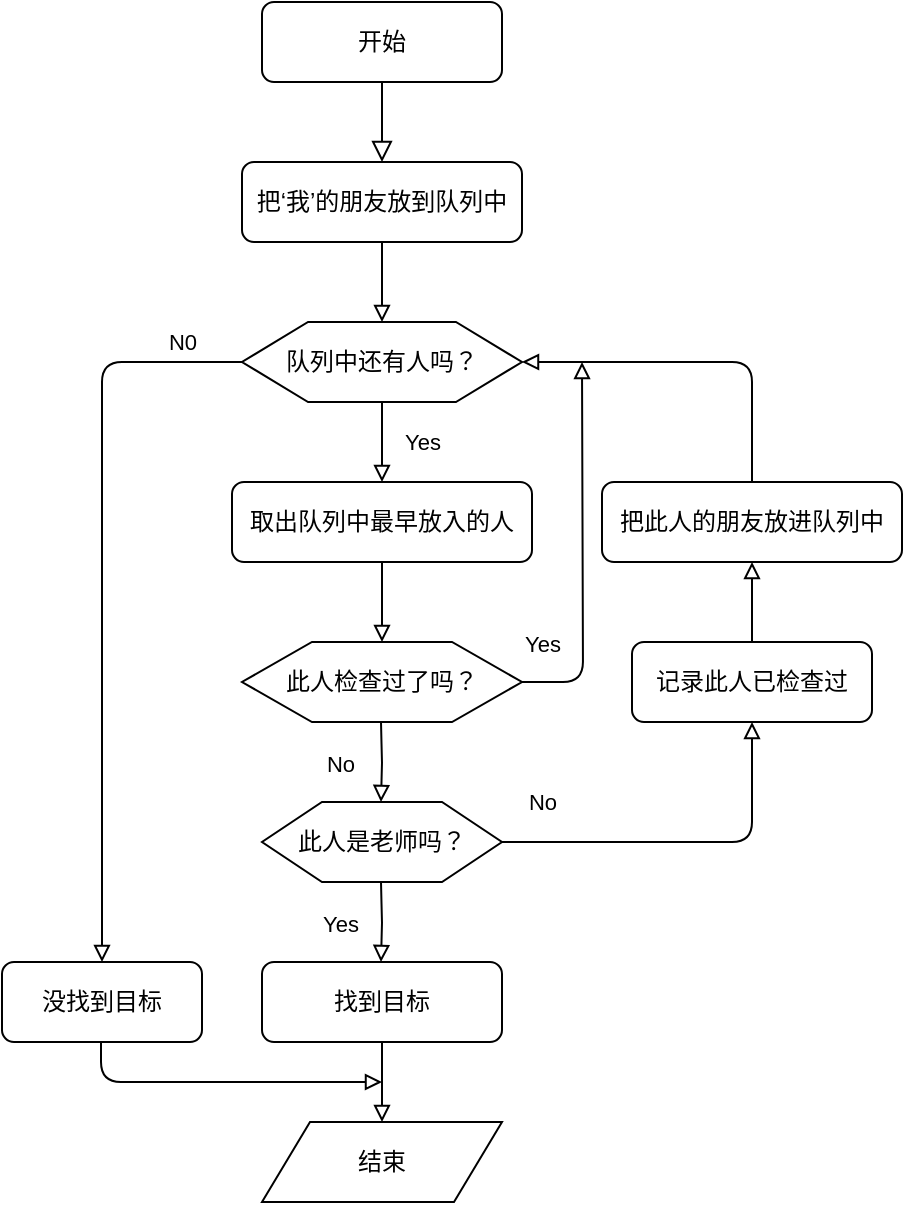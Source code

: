 <mxfile version="12.7.0" type="github"><diagram id="C5RBs43oDa-KdzZeNtuy" name="Page-1"><mxGraphModel dx="1422" dy="882" grid="1" gridSize="10" guides="1" tooltips="1" connect="1" arrows="1" fold="1" page="1" pageScale="1" pageWidth="827" pageHeight="1169" math="0" shadow="0"><root><mxCell id="WIyWlLk6GJQsqaUBKTNV-0"/><mxCell id="WIyWlLk6GJQsqaUBKTNV-1" parent="WIyWlLk6GJQsqaUBKTNV-0"/><mxCell id="WIyWlLk6GJQsqaUBKTNV-2" value="" style="rounded=0;html=1;jettySize=auto;orthogonalLoop=1;fontSize=11;endArrow=block;endFill=0;endSize=8;strokeWidth=1;shadow=0;labelBackgroundColor=none;edgeStyle=orthogonalEdgeStyle;" parent="WIyWlLk6GJQsqaUBKTNV-1" source="WIyWlLk6GJQsqaUBKTNV-3" edge="1"><mxGeometry relative="1" as="geometry"><mxPoint x="220" y="160" as="targetPoint"/></mxGeometry></mxCell><mxCell id="WIyWlLk6GJQsqaUBKTNV-3" value="开始" style="rounded=1;whiteSpace=wrap;html=1;fontSize=12;glass=0;strokeWidth=1;shadow=0;" parent="WIyWlLk6GJQsqaUBKTNV-1" vertex="1"><mxGeometry x="160" y="80" width="120" height="40" as="geometry"/></mxCell><mxCell id="WIyWlLk6GJQsqaUBKTNV-7" value="把‘我’的朋友放到队列中" style="rounded=1;whiteSpace=wrap;html=1;fontSize=12;glass=0;strokeWidth=1;shadow=0;" parent="WIyWlLk6GJQsqaUBKTNV-1" vertex="1"><mxGeometry x="150" y="160" width="140" height="40" as="geometry"/></mxCell><mxCell id="-gF-4w1V7sl1iS9AjYBa-22" value="" style="edgeStyle=elbowEdgeStyle;orthogonalLoop=1;jettySize=auto;html=1;labelBackgroundColor=none;endArrow=block;endFill=0;" edge="1" parent="WIyWlLk6GJQsqaUBKTNV-1" source="WIyWlLk6GJQsqaUBKTNV-11" target="-gF-4w1V7sl1iS9AjYBa-19"><mxGeometry relative="1" as="geometry"/></mxCell><mxCell id="WIyWlLk6GJQsqaUBKTNV-11" value="记录此人已检查过" style="rounded=1;whiteSpace=wrap;html=1;fontSize=12;glass=0;strokeWidth=1;shadow=0;" parent="WIyWlLk6GJQsqaUBKTNV-1" vertex="1"><mxGeometry x="345" y="400" width="120" height="40" as="geometry"/></mxCell><mxCell id="-gF-4w1V7sl1iS9AjYBa-12" style="edgeStyle=orthogonalEdgeStyle;orthogonalLoop=1;jettySize=auto;html=1;entryX=0.5;entryY=0;entryDx=0;entryDy=0;labelBackgroundColor=none;endArrow=block;endFill=0;" edge="1" parent="WIyWlLk6GJQsqaUBKTNV-1" source="WIyWlLk6GJQsqaUBKTNV-12" target="-gF-4w1V7sl1iS9AjYBa-2"><mxGeometry relative="1" as="geometry"/></mxCell><mxCell id="WIyWlLk6GJQsqaUBKTNV-12" value="取出队列中最早放入的人" style="rounded=1;whiteSpace=wrap;html=1;fontSize=12;glass=0;strokeWidth=1;shadow=0;" parent="WIyWlLk6GJQsqaUBKTNV-1" vertex="1"><mxGeometry x="145" y="320" width="150" height="40" as="geometry"/></mxCell><mxCell id="-gF-4w1V7sl1iS9AjYBa-1" value="队列中还有人吗？" style="shape=hexagon;perimeter=hexagonPerimeter2;whiteSpace=wrap;html=1;size=0.236;" vertex="1" parent="WIyWlLk6GJQsqaUBKTNV-1"><mxGeometry x="150" y="240" width="140" height="40" as="geometry"/></mxCell><mxCell id="-gF-4w1V7sl1iS9AjYBa-2" value="此人检查过了吗？" style="shape=hexagon;perimeter=hexagonPerimeter2;whiteSpace=wrap;html=1;" vertex="1" parent="WIyWlLk6GJQsqaUBKTNV-1"><mxGeometry x="150" y="400" width="140" height="40" as="geometry"/></mxCell><mxCell id="-gF-4w1V7sl1iS9AjYBa-3" value="此人是老师吗？" style="shape=hexagon;perimeter=hexagonPerimeter2;whiteSpace=wrap;html=1;" vertex="1" parent="WIyWlLk6GJQsqaUBKTNV-1"><mxGeometry x="160" y="480" width="120" height="40" as="geometry"/></mxCell><mxCell id="-gF-4w1V7sl1iS9AjYBa-4" value="找到目标" style="rounded=1;whiteSpace=wrap;html=1;" vertex="1" parent="WIyWlLk6GJQsqaUBKTNV-1"><mxGeometry x="160" y="560" width="120" height="40" as="geometry"/></mxCell><mxCell id="-gF-4w1V7sl1iS9AjYBa-5" value="结束" style="shape=parallelogram;perimeter=parallelogramPerimeter;whiteSpace=wrap;html=1;" vertex="1" parent="WIyWlLk6GJQsqaUBKTNV-1"><mxGeometry x="160" y="640" width="120" height="40" as="geometry"/></mxCell><mxCell id="-gF-4w1V7sl1iS9AjYBa-7" value="N0" style="endArrow=block;html=1;exitX=0;exitY=0.5;exitDx=0;exitDy=0;endFill=0;edgeStyle=elbowEdgeStyle;entryX=0.5;entryY=0;entryDx=0;entryDy=0;" edge="1" parent="WIyWlLk6GJQsqaUBKTNV-1" source="-gF-4w1V7sl1iS9AjYBa-1" target="-gF-4w1V7sl1iS9AjYBa-15"><mxGeometry x="-0.838" y="-10" width="50" height="50" relative="1" as="geometry"><mxPoint x="100" y="630" as="sourcePoint"/><mxPoint x="80" y="530" as="targetPoint"/><Array as="points"><mxPoint x="80" y="410"/></Array><mxPoint as="offset"/></mxGeometry></mxCell><mxCell id="-gF-4w1V7sl1iS9AjYBa-8" value="" style="endArrow=block;html=1;exitX=0.5;exitY=1;exitDx=0;exitDy=0;entryX=0.5;entryY=0;entryDx=0;entryDy=0;edgeStyle=orthogonalEdgeStyle;endFill=0;labelBackgroundColor=none;" edge="1" parent="WIyWlLk6GJQsqaUBKTNV-1" source="-gF-4w1V7sl1iS9AjYBa-4" target="-gF-4w1V7sl1iS9AjYBa-5"><mxGeometry width="50" height="50" relative="1" as="geometry"><mxPoint x="340" y="700" as="sourcePoint"/><mxPoint x="390" y="650" as="targetPoint"/></mxGeometry></mxCell><mxCell id="-gF-4w1V7sl1iS9AjYBa-10" value="" style="endArrow=block;html=1;shadow=0;labelBackgroundColor=none;strokeWidth=1;exitX=0.5;exitY=1;exitDx=0;exitDy=0;entryX=0.5;entryY=0;entryDx=0;entryDy=0;endFill=0;" edge="1" parent="WIyWlLk6GJQsqaUBKTNV-1" source="WIyWlLk6GJQsqaUBKTNV-7" target="-gF-4w1V7sl1iS9AjYBa-1"><mxGeometry width="50" height="50" relative="1" as="geometry"><mxPoint x="310" y="260" as="sourcePoint"/><mxPoint x="360" y="210" as="targetPoint"/></mxGeometry></mxCell><mxCell id="-gF-4w1V7sl1iS9AjYBa-11" value="Yes" style="endArrow=block;html=1;labelBackgroundColor=none;exitX=0.5;exitY=1;exitDx=0;exitDy=0;entryX=0.5;entryY=0;entryDx=0;entryDy=0;endFill=0;" edge="1" parent="WIyWlLk6GJQsqaUBKTNV-1" source="-gF-4w1V7sl1iS9AjYBa-1" target="WIyWlLk6GJQsqaUBKTNV-12"><mxGeometry y="20" width="50" height="50" relative="1" as="geometry"><mxPoint x="370" y="350" as="sourcePoint"/><mxPoint x="420" y="300" as="targetPoint"/><Array as="points"><mxPoint x="220" y="300"/></Array><mxPoint as="offset"/></mxGeometry></mxCell><mxCell id="-gF-4w1V7sl1iS9AjYBa-13" value="No" style="edgeStyle=orthogonalEdgeStyle;orthogonalLoop=1;jettySize=auto;html=1;entryX=0.5;entryY=0;entryDx=0;entryDy=0;labelBackgroundColor=none;endArrow=block;endFill=0;" edge="1" parent="WIyWlLk6GJQsqaUBKTNV-1"><mxGeometry y="21" relative="1" as="geometry"><mxPoint x="219.5" y="440" as="sourcePoint"/><mxPoint x="219.5" y="480" as="targetPoint"/><mxPoint as="offset"/></mxGeometry></mxCell><mxCell id="-gF-4w1V7sl1iS9AjYBa-14" value="Yes" style="edgeStyle=orthogonalEdgeStyle;orthogonalLoop=1;jettySize=auto;html=1;entryX=0.5;entryY=0;entryDx=0;entryDy=0;labelBackgroundColor=none;endArrow=block;endFill=0;" edge="1" parent="WIyWlLk6GJQsqaUBKTNV-1"><mxGeometry y="21" relative="1" as="geometry"><mxPoint x="219.5" y="520" as="sourcePoint"/><mxPoint x="219.5" y="560" as="targetPoint"/><mxPoint as="offset"/></mxGeometry></mxCell><mxCell id="-gF-4w1V7sl1iS9AjYBa-15" value="没找到目标" style="rounded=1;whiteSpace=wrap;html=1;" vertex="1" parent="WIyWlLk6GJQsqaUBKTNV-1"><mxGeometry x="30" y="560" width="100" height="40" as="geometry"/></mxCell><mxCell id="-gF-4w1V7sl1iS9AjYBa-16" value="" style="endArrow=block;html=1;exitX=0.5;exitY=1;exitDx=0;exitDy=0;edgeStyle=orthogonalEdgeStyle;endFill=0;labelBackgroundColor=none;" edge="1" parent="WIyWlLk6GJQsqaUBKTNV-1"><mxGeometry width="50" height="50" relative="1" as="geometry"><mxPoint x="79.5" y="600" as="sourcePoint"/><mxPoint x="220" y="620" as="targetPoint"/><Array as="points"><mxPoint x="80" y="620"/><mxPoint x="140" y="620"/></Array></mxGeometry></mxCell><mxCell id="-gF-4w1V7sl1iS9AjYBa-17" value="Yes" style="edgeStyle=orthogonalEdgeStyle;orthogonalLoop=1;jettySize=auto;html=1;labelBackgroundColor=none;endArrow=block;endFill=0;exitX=1;exitY=0.5;exitDx=0;exitDy=0;" edge="1" parent="WIyWlLk6GJQsqaUBKTNV-1" source="-gF-4w1V7sl1iS9AjYBa-2"><mxGeometry x="-0.474" y="20" relative="1" as="geometry"><mxPoint x="330" y="420" as="sourcePoint"/><mxPoint x="320" y="260" as="targetPoint"/><mxPoint as="offset"/></mxGeometry></mxCell><mxCell id="-gF-4w1V7sl1iS9AjYBa-18" value="No" style="edgeStyle=orthogonalEdgeStyle;orthogonalLoop=1;jettySize=auto;html=1;entryX=0.5;entryY=1;entryDx=0;entryDy=0;labelBackgroundColor=none;endArrow=block;endFill=0;exitX=1;exitY=0.5;exitDx=0;exitDy=0;" edge="1" parent="WIyWlLk6GJQsqaUBKTNV-1" source="-gF-4w1V7sl1iS9AjYBa-3" target="WIyWlLk6GJQsqaUBKTNV-11"><mxGeometry x="0.568" y="105" relative="1" as="geometry"><mxPoint x="330" y="480" as="sourcePoint"/><mxPoint x="330" y="520" as="targetPoint"/><mxPoint as="offset"/></mxGeometry></mxCell><mxCell id="-gF-4w1V7sl1iS9AjYBa-24" value="" style="edgeStyle=elbowEdgeStyle;orthogonalLoop=1;jettySize=auto;html=1;labelBackgroundColor=none;endArrow=block;endFill=0;entryX=1;entryY=0.5;entryDx=0;entryDy=0;exitX=0.5;exitY=0;exitDx=0;exitDy=0;" edge="1" parent="WIyWlLk6GJQsqaUBKTNV-1" source="-gF-4w1V7sl1iS9AjYBa-19" target="-gF-4w1V7sl1iS9AjYBa-1"><mxGeometry relative="1" as="geometry"><mxPoint x="460" y="240" as="targetPoint"/><Array as="points"><mxPoint x="405" y="290"/></Array></mxGeometry></mxCell><mxCell id="-gF-4w1V7sl1iS9AjYBa-19" value="把此人的朋友放进队列中" style="rounded=1;whiteSpace=wrap;html=1;" vertex="1" parent="WIyWlLk6GJQsqaUBKTNV-1"><mxGeometry x="330" y="320" width="150" height="40" as="geometry"/></mxCell></root></mxGraphModel></diagram></mxfile>